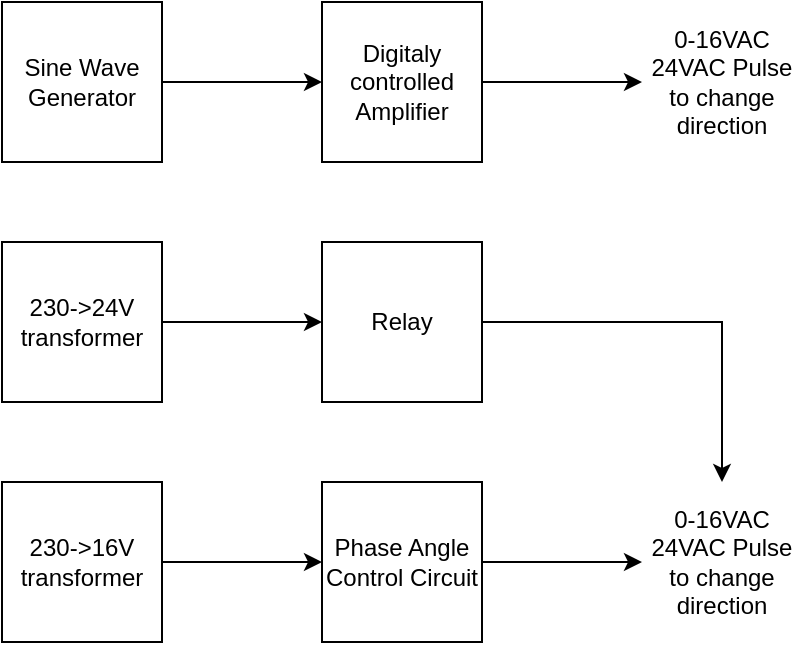 <mxfile version="20.8.20" type="device"><diagram name="Page-1" id="fKVerYipOZ3SfSuISp-O"><mxGraphModel dx="1259" dy="682" grid="1" gridSize="10" guides="1" tooltips="1" connect="1" arrows="1" fold="1" page="1" pageScale="1" pageWidth="1654" pageHeight="1169" math="0" shadow="0"><root><mxCell id="0"/><mxCell id="1" parent="0"/><mxCell id="i4BhBLxrrSCsGHN0Jftv-3" style="edgeStyle=orthogonalEdgeStyle;rounded=0;orthogonalLoop=1;jettySize=auto;html=1;exitX=1;exitY=0.5;exitDx=0;exitDy=0;entryX=0;entryY=0.5;entryDx=0;entryDy=0;" edge="1" parent="1" source="i4BhBLxrrSCsGHN0Jftv-1" target="i4BhBLxrrSCsGHN0Jftv-2"><mxGeometry relative="1" as="geometry"/></mxCell><mxCell id="i4BhBLxrrSCsGHN0Jftv-1" value="Sine Wave Generator" style="whiteSpace=wrap;html=1;aspect=fixed;" vertex="1" parent="1"><mxGeometry x="320" y="200" width="80" height="80" as="geometry"/></mxCell><mxCell id="i4BhBLxrrSCsGHN0Jftv-4" style="edgeStyle=orthogonalEdgeStyle;rounded=0;orthogonalLoop=1;jettySize=auto;html=1;exitX=1;exitY=0.5;exitDx=0;exitDy=0;" edge="1" parent="1" source="i4BhBLxrrSCsGHN0Jftv-2"><mxGeometry relative="1" as="geometry"><mxPoint x="640" y="240" as="targetPoint"/></mxGeometry></mxCell><mxCell id="i4BhBLxrrSCsGHN0Jftv-2" value="Digitaly controlled Amplifier" style="whiteSpace=wrap;html=1;aspect=fixed;" vertex="1" parent="1"><mxGeometry x="480" y="200" width="80" height="80" as="geometry"/></mxCell><mxCell id="i4BhBLxrrSCsGHN0Jftv-5" value="0-16VAC&lt;br&gt;24VAC Pulse to change direction" style="text;html=1;strokeColor=none;fillColor=none;align=center;verticalAlign=middle;whiteSpace=wrap;rounded=0;" vertex="1" parent="1"><mxGeometry x="640" y="200" width="80" height="80" as="geometry"/></mxCell><mxCell id="i4BhBLxrrSCsGHN0Jftv-14" style="edgeStyle=orthogonalEdgeStyle;rounded=0;orthogonalLoop=1;jettySize=auto;html=1;exitX=1;exitY=0.5;exitDx=0;exitDy=0;entryX=0;entryY=0.5;entryDx=0;entryDy=0;" edge="1" parent="1" source="i4BhBLxrrSCsGHN0Jftv-6" target="i4BhBLxrrSCsGHN0Jftv-13"><mxGeometry relative="1" as="geometry"/></mxCell><mxCell id="i4BhBLxrrSCsGHN0Jftv-6" value="230-&amp;gt;24V transformer" style="whiteSpace=wrap;html=1;aspect=fixed;" vertex="1" parent="1"><mxGeometry x="320" y="320" width="80" height="80" as="geometry"/></mxCell><mxCell id="i4BhBLxrrSCsGHN0Jftv-9" style="edgeStyle=orthogonalEdgeStyle;rounded=0;orthogonalLoop=1;jettySize=auto;html=1;" edge="1" parent="1" source="i4BhBLxrrSCsGHN0Jftv-7"><mxGeometry relative="1" as="geometry"><mxPoint x="640" y="480" as="targetPoint"/></mxGeometry></mxCell><mxCell id="i4BhBLxrrSCsGHN0Jftv-7" value="Phase Angle Control Circuit" style="whiteSpace=wrap;html=1;aspect=fixed;" vertex="1" parent="1"><mxGeometry x="480" y="440" width="80" height="80" as="geometry"/></mxCell><mxCell id="i4BhBLxrrSCsGHN0Jftv-10" value="0-16VAC&lt;br&gt;24VAC Pulse to change direction" style="text;html=1;strokeColor=none;fillColor=none;align=center;verticalAlign=middle;whiteSpace=wrap;rounded=0;" vertex="1" parent="1"><mxGeometry x="640" y="440" width="80" height="80" as="geometry"/></mxCell><mxCell id="i4BhBLxrrSCsGHN0Jftv-12" style="edgeStyle=orthogonalEdgeStyle;rounded=0;orthogonalLoop=1;jettySize=auto;html=1;exitX=1;exitY=0.5;exitDx=0;exitDy=0;entryX=0;entryY=0.5;entryDx=0;entryDy=0;" edge="1" parent="1" source="i4BhBLxrrSCsGHN0Jftv-11" target="i4BhBLxrrSCsGHN0Jftv-7"><mxGeometry relative="1" as="geometry"/></mxCell><mxCell id="i4BhBLxrrSCsGHN0Jftv-11" value="230-&amp;gt;16V transformer" style="whiteSpace=wrap;html=1;aspect=fixed;" vertex="1" parent="1"><mxGeometry x="320" y="440" width="80" height="80" as="geometry"/></mxCell><mxCell id="i4BhBLxrrSCsGHN0Jftv-15" style="edgeStyle=orthogonalEdgeStyle;rounded=0;orthogonalLoop=1;jettySize=auto;html=1;exitX=1;exitY=0.5;exitDx=0;exitDy=0;" edge="1" parent="1" source="i4BhBLxrrSCsGHN0Jftv-13" target="i4BhBLxrrSCsGHN0Jftv-10"><mxGeometry relative="1" as="geometry"/></mxCell><mxCell id="i4BhBLxrrSCsGHN0Jftv-13" value="Relay" style="whiteSpace=wrap;html=1;aspect=fixed;" vertex="1" parent="1"><mxGeometry x="480" y="320" width="80" height="80" as="geometry"/></mxCell></root></mxGraphModel></diagram></mxfile>